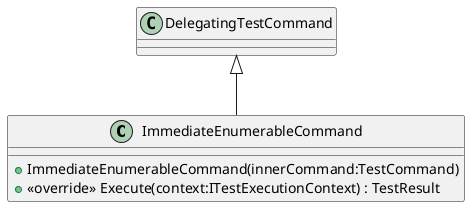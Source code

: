 @startuml
class ImmediateEnumerableCommand {
    + ImmediateEnumerableCommand(innerCommand:TestCommand)
    + <<override>> Execute(context:ITestExecutionContext) : TestResult
}
DelegatingTestCommand <|-- ImmediateEnumerableCommand
@enduml
